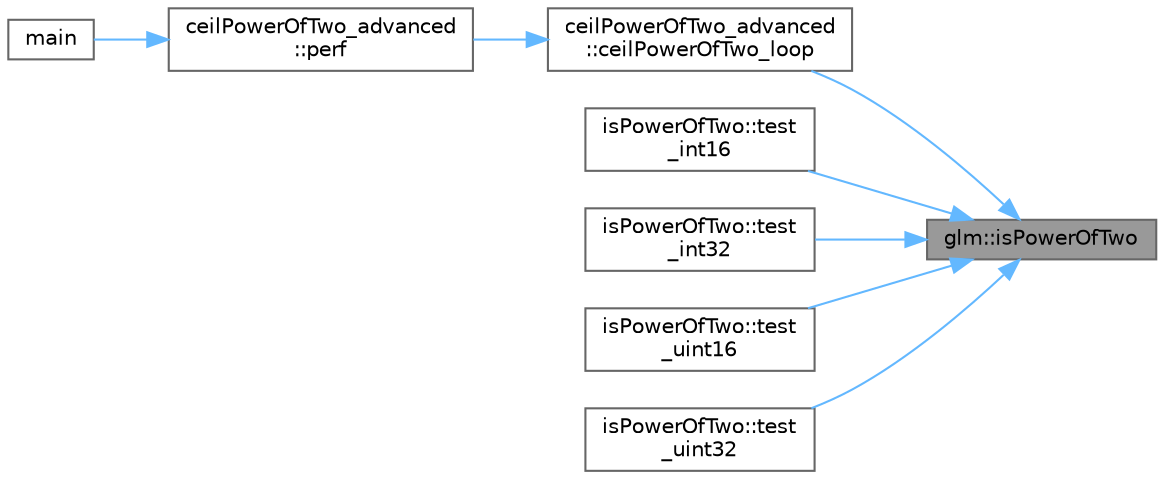 digraph "glm::isPowerOfTwo"
{
 // LATEX_PDF_SIZE
  bgcolor="transparent";
  edge [fontname=Helvetica,fontsize=10,labelfontname=Helvetica,labelfontsize=10];
  node [fontname=Helvetica,fontsize=10,shape=box,height=0.2,width=0.4];
  rankdir="RL";
  Node1 [id="Node000001",label="glm::isPowerOfTwo",height=0.2,width=0.4,color="gray40", fillcolor="grey60", style="filled", fontcolor="black",tooltip=" "];
  Node1 -> Node2 [id="edge15_Node000001_Node000002",dir="back",color="steelblue1",style="solid",tooltip=" "];
  Node2 [id="Node000002",label="ceilPowerOfTwo_advanced\l::ceilPowerOfTwo_loop",height=0.2,width=0.4,color="grey40", fillcolor="white", style="filled",URL="$namespaceceil_power_of_two__advanced.html#a746845e9b36a32cdb12ebcb2e71893ac",tooltip=" "];
  Node2 -> Node3 [id="edge16_Node000002_Node000003",dir="back",color="steelblue1",style="solid",tooltip=" "];
  Node3 [id="Node000003",label="ceilPowerOfTwo_advanced\l::perf",height=0.2,width=0.4,color="grey40", fillcolor="white", style="filled",URL="$namespaceceil_power_of_two__advanced.html#ae3cef11ef6bf55b38da827a977116566",tooltip=" "];
  Node3 -> Node4 [id="edge17_Node000003_Node000004",dir="back",color="steelblue1",style="solid",tooltip=" "];
  Node4 [id="Node000004",label="main",height=0.2,width=0.4,color="grey40", fillcolor="white", style="filled",URL="$_classes_2lib_2glm_2test_2gtc_2gtc__round_8cpp.html#ae66f6b31b5ad750f1fe042a706a4e3d4",tooltip=" "];
  Node1 -> Node5 [id="edge18_Node000001_Node000005",dir="back",color="steelblue1",style="solid",tooltip=" "];
  Node5 [id="Node000005",label="isPowerOfTwo::test\l_int16",height=0.2,width=0.4,color="grey40", fillcolor="white", style="filled",URL="$namespaceis_power_of_two.html#ab77c1bbccdd382c1641460d7ccf57c04",tooltip=" "];
  Node1 -> Node6 [id="edge19_Node000001_Node000006",dir="back",color="steelblue1",style="solid",tooltip=" "];
  Node6 [id="Node000006",label="isPowerOfTwo::test\l_int32",height=0.2,width=0.4,color="grey40", fillcolor="white", style="filled",URL="$namespaceis_power_of_two.html#ae89bf65c81bbd5f66b7850499aabbd6f",tooltip=" "];
  Node1 -> Node7 [id="edge20_Node000001_Node000007",dir="back",color="steelblue1",style="solid",tooltip=" "];
  Node7 [id="Node000007",label="isPowerOfTwo::test\l_uint16",height=0.2,width=0.4,color="grey40", fillcolor="white", style="filled",URL="$namespaceis_power_of_two.html#a36d037d48d3342fd607b786b9bc67b14",tooltip=" "];
  Node1 -> Node8 [id="edge21_Node000001_Node000008",dir="back",color="steelblue1",style="solid",tooltip=" "];
  Node8 [id="Node000008",label="isPowerOfTwo::test\l_uint32",height=0.2,width=0.4,color="grey40", fillcolor="white", style="filled",URL="$namespaceis_power_of_two.html#acf0a4ccf43c982cf28385cd0ace7ccd1",tooltip=" "];
}
